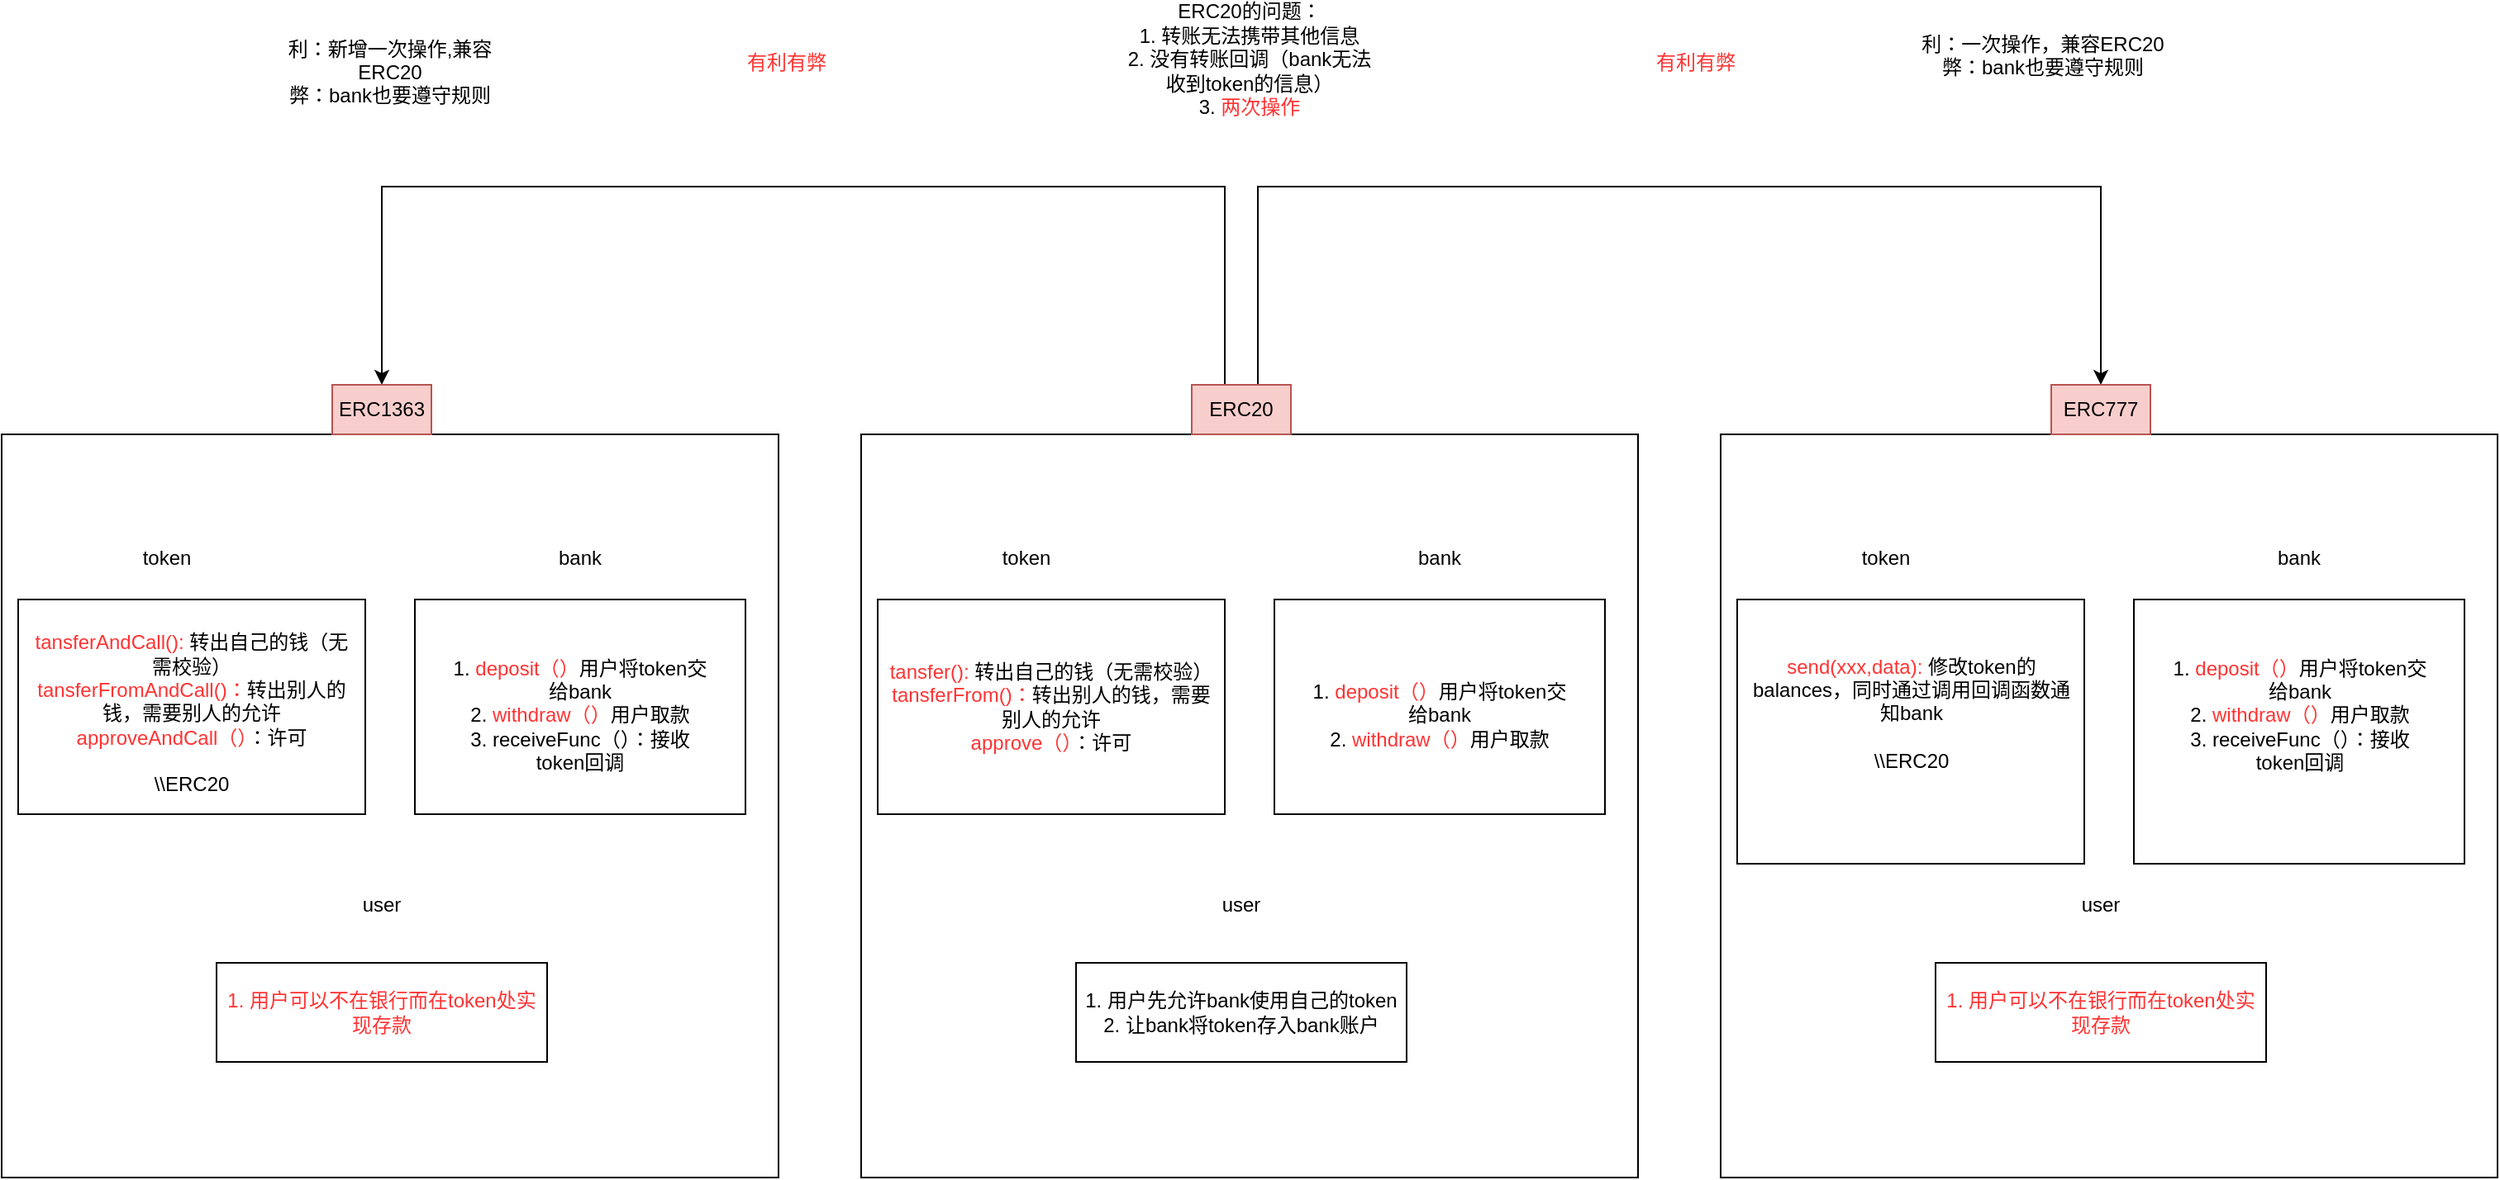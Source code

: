 <mxfile version="24.7.17">
  <diagram name="第 1 页" id="6I-INeaZYqPqNqQLDi3_">
    <mxGraphModel dx="2062" dy="2013" grid="1" gridSize="10" guides="1" tooltips="1" connect="1" arrows="1" fold="1" page="1" pageScale="1" pageWidth="827" pageHeight="1169" math="0" shadow="0">
      <root>
        <mxCell id="0" />
        <mxCell id="1" parent="0" />
        <mxCell id="h5tnae8pYYeF3_KQgTqQ-6" value="" style="rounded=0;whiteSpace=wrap;html=1;" vertex="1" parent="1">
          <mxGeometry x="-30" y="170" width="470" height="450" as="geometry" />
        </mxCell>
        <mxCell id="h5tnae8pYYeF3_KQgTqQ-21" style="edgeStyle=orthogonalEdgeStyle;rounded=0;orthogonalLoop=1;jettySize=auto;html=1;entryX=0.5;entryY=0;entryDx=0;entryDy=0;" edge="1" parent="1" source="h5tnae8pYYeF3_KQgTqQ-1" target="h5tnae8pYYeF3_KQgTqQ-12">
          <mxGeometry relative="1" as="geometry">
            <Array as="points">
              <mxPoint x="210" y="20" />
              <mxPoint x="720" y="20" />
            </Array>
          </mxGeometry>
        </mxCell>
        <mxCell id="h5tnae8pYYeF3_KQgTqQ-55" style="edgeStyle=orthogonalEdgeStyle;rounded=0;orthogonalLoop=1;jettySize=auto;html=1;entryX=0.5;entryY=0;entryDx=0;entryDy=0;" edge="1" parent="1" source="h5tnae8pYYeF3_KQgTqQ-1" target="h5tnae8pYYeF3_KQgTqQ-46">
          <mxGeometry relative="1" as="geometry">
            <Array as="points">
              <mxPoint x="190" y="20" />
              <mxPoint x="-320" y="20" />
            </Array>
          </mxGeometry>
        </mxCell>
        <mxCell id="h5tnae8pYYeF3_KQgTqQ-1" value="ERC20" style="text;html=1;align=center;verticalAlign=middle;whiteSpace=wrap;rounded=0;fillColor=#f8cecc;strokeColor=#b85450;" vertex="1" parent="1">
          <mxGeometry x="170" y="140" width="60" height="30" as="geometry" />
        </mxCell>
        <mxCell id="h5tnae8pYYeF3_KQgTqQ-2" value="1. 用户先允许bank使用自己的token&lt;div&gt;2. 让bank将token存入bank账户&lt;/div&gt;" style="rounded=0;whiteSpace=wrap;html=1;" vertex="1" parent="1">
          <mxGeometry x="100" y="490" width="200" height="60" as="geometry" />
        </mxCell>
        <mxCell id="h5tnae8pYYeF3_KQgTqQ-3" value="" style="rounded=0;whiteSpace=wrap;html=1;" vertex="1" parent="1">
          <mxGeometry x="220" y="270" width="200" height="130" as="geometry" />
        </mxCell>
        <mxCell id="h5tnae8pYYeF3_KQgTqQ-4" value="" style="rounded=0;whiteSpace=wrap;html=1;" vertex="1" parent="1">
          <mxGeometry x="-20" y="270" width="210" height="130" as="geometry" />
        </mxCell>
        <mxCell id="h5tnae8pYYeF3_KQgTqQ-5" value="token" style="text;html=1;align=center;verticalAlign=middle;whiteSpace=wrap;rounded=0;" vertex="1" parent="1">
          <mxGeometry x="40" y="230" width="60" height="30" as="geometry" />
        </mxCell>
        <mxCell id="h5tnae8pYYeF3_KQgTqQ-7" value="bank" style="text;html=1;align=center;verticalAlign=middle;whiteSpace=wrap;rounded=0;" vertex="1" parent="1">
          <mxGeometry x="290" y="230" width="60" height="30" as="geometry" />
        </mxCell>
        <mxCell id="h5tnae8pYYeF3_KQgTqQ-8" value="user" style="text;html=1;align=center;verticalAlign=middle;whiteSpace=wrap;rounded=0;" vertex="1" parent="1">
          <mxGeometry x="170" y="440" width="60" height="30" as="geometry" />
        </mxCell>
        <mxCell id="h5tnae8pYYeF3_KQgTqQ-9" value="&lt;font color=&quot;#ff3333&quot;&gt;tansfer(): &lt;/font&gt;转出自己的钱（无需校验）&lt;div&gt;&lt;font color=&quot;#ff3333&quot;&gt;tansferFrom()：&lt;/font&gt;转出别人的钱，需要别人的允许&lt;/div&gt;&lt;div&gt;&lt;font color=&quot;#ff3333&quot;&gt;approve（）&lt;/font&gt;：许可&lt;/div&gt;" style="text;html=1;align=center;verticalAlign=middle;whiteSpace=wrap;rounded=0;" vertex="1" parent="1">
          <mxGeometry x="-15" y="287.5" width="200" height="95" as="geometry" />
        </mxCell>
        <mxCell id="h5tnae8pYYeF3_KQgTqQ-10" value="1. &lt;font color=&quot;#ff3333&quot;&gt;deposit（）&lt;/font&gt;用户将token交给bank&lt;div&gt;2. &lt;font color=&quot;#ff3333&quot;&gt;withdraw（）&lt;/font&gt;用户取款&lt;/div&gt;" style="text;html=1;align=center;verticalAlign=middle;whiteSpace=wrap;rounded=0;" vertex="1" parent="1">
          <mxGeometry x="240" y="300" width="160" height="80" as="geometry" />
        </mxCell>
        <mxCell id="h5tnae8pYYeF3_KQgTqQ-11" value="" style="rounded=0;whiteSpace=wrap;html=1;" vertex="1" parent="1">
          <mxGeometry x="490" y="170" width="470" height="450" as="geometry" />
        </mxCell>
        <mxCell id="h5tnae8pYYeF3_KQgTqQ-12" value="ERC777" style="text;html=1;align=center;verticalAlign=middle;whiteSpace=wrap;rounded=0;fillColor=#f8cecc;strokeColor=#b85450;" vertex="1" parent="1">
          <mxGeometry x="690" y="140" width="60" height="30" as="geometry" />
        </mxCell>
        <mxCell id="h5tnae8pYYeF3_KQgTqQ-13" value="&lt;font color=&quot;#ff3333&quot;&gt;1. 用户可以不在银行而在token处实现存款&lt;/font&gt;" style="rounded=0;whiteSpace=wrap;html=1;" vertex="1" parent="1">
          <mxGeometry x="620" y="490" width="200" height="60" as="geometry" />
        </mxCell>
        <mxCell id="h5tnae8pYYeF3_KQgTqQ-14" value="" style="rounded=0;whiteSpace=wrap;html=1;" vertex="1" parent="1">
          <mxGeometry x="740" y="270" width="200" height="160" as="geometry" />
        </mxCell>
        <mxCell id="h5tnae8pYYeF3_KQgTqQ-15" value="" style="rounded=0;whiteSpace=wrap;html=1;" vertex="1" parent="1">
          <mxGeometry x="500" y="270" width="210" height="160" as="geometry" />
        </mxCell>
        <mxCell id="h5tnae8pYYeF3_KQgTqQ-16" value="token" style="text;html=1;align=center;verticalAlign=middle;whiteSpace=wrap;rounded=0;" vertex="1" parent="1">
          <mxGeometry x="560" y="230" width="60" height="30" as="geometry" />
        </mxCell>
        <mxCell id="h5tnae8pYYeF3_KQgTqQ-17" value="bank" style="text;html=1;align=center;verticalAlign=middle;whiteSpace=wrap;rounded=0;" vertex="1" parent="1">
          <mxGeometry x="810" y="230" width="60" height="30" as="geometry" />
        </mxCell>
        <mxCell id="h5tnae8pYYeF3_KQgTqQ-18" value="user" style="text;html=1;align=center;verticalAlign=middle;whiteSpace=wrap;rounded=0;" vertex="1" parent="1">
          <mxGeometry x="690" y="440" width="60" height="30" as="geometry" />
        </mxCell>
        <mxCell id="h5tnae8pYYeF3_KQgTqQ-19" value="&lt;font color=&quot;#ff3333&quot;&gt;send(xxx,data): &lt;/font&gt;修改token的balances，同时通过调用回调函数通知bank&lt;div&gt;&lt;br&gt;&lt;/div&gt;&lt;div&gt;\\\ERC20&lt;/div&gt;" style="text;html=1;align=center;verticalAlign=middle;whiteSpace=wrap;rounded=0;" vertex="1" parent="1">
          <mxGeometry x="507.5" y="287.5" width="195" height="102.5" as="geometry" />
        </mxCell>
        <mxCell id="h5tnae8pYYeF3_KQgTqQ-20" value="1.&amp;nbsp;&lt;font color=&quot;#ff3333&quot;&gt;deposit（）&lt;/font&gt;用户将token交给bank&lt;div&gt;2.&amp;nbsp;&lt;font color=&quot;#ff3333&quot;&gt;withdraw（）&lt;/font&gt;用户取款&lt;/div&gt;&lt;div&gt;&lt;span style=&quot;background-color: initial;&quot;&gt;3. receiveFunc（）：接收token回调&lt;/span&gt;&lt;/div&gt;" style="text;html=1;align=center;verticalAlign=middle;whiteSpace=wrap;rounded=0;" vertex="1" parent="1">
          <mxGeometry x="761" y="300" width="159" height="80" as="geometry" />
        </mxCell>
        <mxCell id="h5tnae8pYYeF3_KQgTqQ-22" value="ERC20的问题：&lt;div&gt;1. 转账无法携带其他信息&lt;/div&gt;&lt;div&gt;2. 没有转账回调（bank无法收到token的信息）&lt;/div&gt;&lt;div&gt;3. &lt;font color=&quot;#ff3333&quot;&gt;两次操作&lt;/font&gt;&lt;/div&gt;&lt;div&gt;&lt;br&gt;&lt;/div&gt;" style="text;html=1;align=center;verticalAlign=middle;whiteSpace=wrap;rounded=0;" vertex="1" parent="1">
          <mxGeometry x="130" y="-90" width="150" height="80" as="geometry" />
        </mxCell>
        <mxCell id="h5tnae8pYYeF3_KQgTqQ-33" value="利：一次操作，兼容ERC20&lt;div&gt;弊：bank也要遵守规则&lt;br&gt;&lt;div&gt;&lt;br&gt;&lt;/div&gt;&lt;div&gt;&lt;br&gt;&lt;/div&gt;&lt;/div&gt;" style="text;html=1;align=center;verticalAlign=middle;whiteSpace=wrap;rounded=0;" vertex="1" parent="1">
          <mxGeometry x="610" y="-80" width="150" height="70" as="geometry" />
        </mxCell>
        <mxCell id="h5tnae8pYYeF3_KQgTqQ-34" value="&lt;font color=&quot;#ff3333&quot;&gt;有利有弊&lt;/font&gt;" style="text;html=1;align=center;verticalAlign=middle;whiteSpace=wrap;rounded=0;" vertex="1" parent="1">
          <mxGeometry x="430" y="-80" width="90" height="50" as="geometry" />
        </mxCell>
        <mxCell id="h5tnae8pYYeF3_KQgTqQ-45" value="" style="rounded=0;whiteSpace=wrap;html=1;" vertex="1" parent="1">
          <mxGeometry x="-550" y="170" width="470" height="450" as="geometry" />
        </mxCell>
        <mxCell id="h5tnae8pYYeF3_KQgTqQ-46" value="ERC1363" style="text;html=1;align=center;verticalAlign=middle;whiteSpace=wrap;rounded=0;fillColor=#f8cecc;strokeColor=#b85450;" vertex="1" parent="1">
          <mxGeometry x="-350" y="140" width="60" height="30" as="geometry" />
        </mxCell>
        <mxCell id="h5tnae8pYYeF3_KQgTqQ-47" value="&lt;span style=&quot;color: rgb(255, 51, 51);&quot;&gt;1. 用户可以不在银行而在token处实现存款&lt;/span&gt;" style="rounded=0;whiteSpace=wrap;html=1;" vertex="1" parent="1">
          <mxGeometry x="-420" y="490" width="200" height="60" as="geometry" />
        </mxCell>
        <mxCell id="h5tnae8pYYeF3_KQgTqQ-48" value="" style="rounded=0;whiteSpace=wrap;html=1;" vertex="1" parent="1">
          <mxGeometry x="-300" y="270" width="200" height="130" as="geometry" />
        </mxCell>
        <mxCell id="h5tnae8pYYeF3_KQgTqQ-49" value="" style="rounded=0;whiteSpace=wrap;html=1;" vertex="1" parent="1">
          <mxGeometry x="-540" y="270" width="210" height="130" as="geometry" />
        </mxCell>
        <mxCell id="h5tnae8pYYeF3_KQgTqQ-50" value="token" style="text;html=1;align=center;verticalAlign=middle;whiteSpace=wrap;rounded=0;" vertex="1" parent="1">
          <mxGeometry x="-480" y="230" width="60" height="30" as="geometry" />
        </mxCell>
        <mxCell id="h5tnae8pYYeF3_KQgTqQ-51" value="bank" style="text;html=1;align=center;verticalAlign=middle;whiteSpace=wrap;rounded=0;" vertex="1" parent="1">
          <mxGeometry x="-230" y="230" width="60" height="30" as="geometry" />
        </mxCell>
        <mxCell id="h5tnae8pYYeF3_KQgTqQ-52" value="user" style="text;html=1;align=center;verticalAlign=middle;whiteSpace=wrap;rounded=0;" vertex="1" parent="1">
          <mxGeometry x="-350" y="440" width="60" height="30" as="geometry" />
        </mxCell>
        <mxCell id="h5tnae8pYYeF3_KQgTqQ-53" value="&lt;font color=&quot;#ff3333&quot;&gt;tansferAndCall(): &lt;/font&gt;转出自己的钱（无需校验）&lt;div&gt;&lt;font color=&quot;#ff3333&quot;&gt;tansferFromAndCall()：&lt;/font&gt;转出别人的钱，需要别人的允许&lt;/div&gt;&lt;div&gt;&lt;font color=&quot;#ff3333&quot;&gt;approveAndCall（）&lt;/font&gt;：许可&lt;/div&gt;&lt;div&gt;&lt;br&gt;&lt;/div&gt;&lt;div&gt;\\\ERC20&lt;/div&gt;" style="text;html=1;align=center;verticalAlign=middle;whiteSpace=wrap;rounded=0;" vertex="1" parent="1">
          <mxGeometry x="-535" y="287.5" width="200" height="102.5" as="geometry" />
        </mxCell>
        <mxCell id="h5tnae8pYYeF3_KQgTqQ-54" value="1. &lt;font color=&quot;#ff3333&quot;&gt;deposit（）&lt;/font&gt;用户将token交给bank&lt;div&gt;2. &lt;font color=&quot;#ff3333&quot;&gt;withdraw（）&lt;/font&gt;用户取款&lt;/div&gt;&lt;div&gt;&lt;span style=&quot;background-color: initial;&quot;&gt;3. receiveFunc（）：接收token回调&lt;/span&gt;&lt;/div&gt;" style="text;html=1;align=center;verticalAlign=middle;whiteSpace=wrap;rounded=0;" vertex="1" parent="1">
          <mxGeometry x="-280" y="300" width="160" height="80" as="geometry" />
        </mxCell>
        <mxCell id="h5tnae8pYYeF3_KQgTqQ-56" value="&lt;font color=&quot;#ff3333&quot;&gt;有利有弊&lt;/font&gt;" style="text;html=1;align=center;verticalAlign=middle;whiteSpace=wrap;rounded=0;" vertex="1" parent="1">
          <mxGeometry x="-120" y="-80" width="90" height="50" as="geometry" />
        </mxCell>
        <mxCell id="h5tnae8pYYeF3_KQgTqQ-57" value="利：新增一次操作,兼容ERC20&lt;div&gt;弊：bank也要遵守规则&lt;br&gt;&lt;div&gt;&lt;br&gt;&lt;/div&gt;&lt;div&gt;&lt;br&gt;&lt;/div&gt;&lt;/div&gt;" style="text;html=1;align=center;verticalAlign=middle;whiteSpace=wrap;rounded=0;" vertex="1" parent="1">
          <mxGeometry x="-390" y="-70" width="150" height="70" as="geometry" />
        </mxCell>
      </root>
    </mxGraphModel>
  </diagram>
</mxfile>
